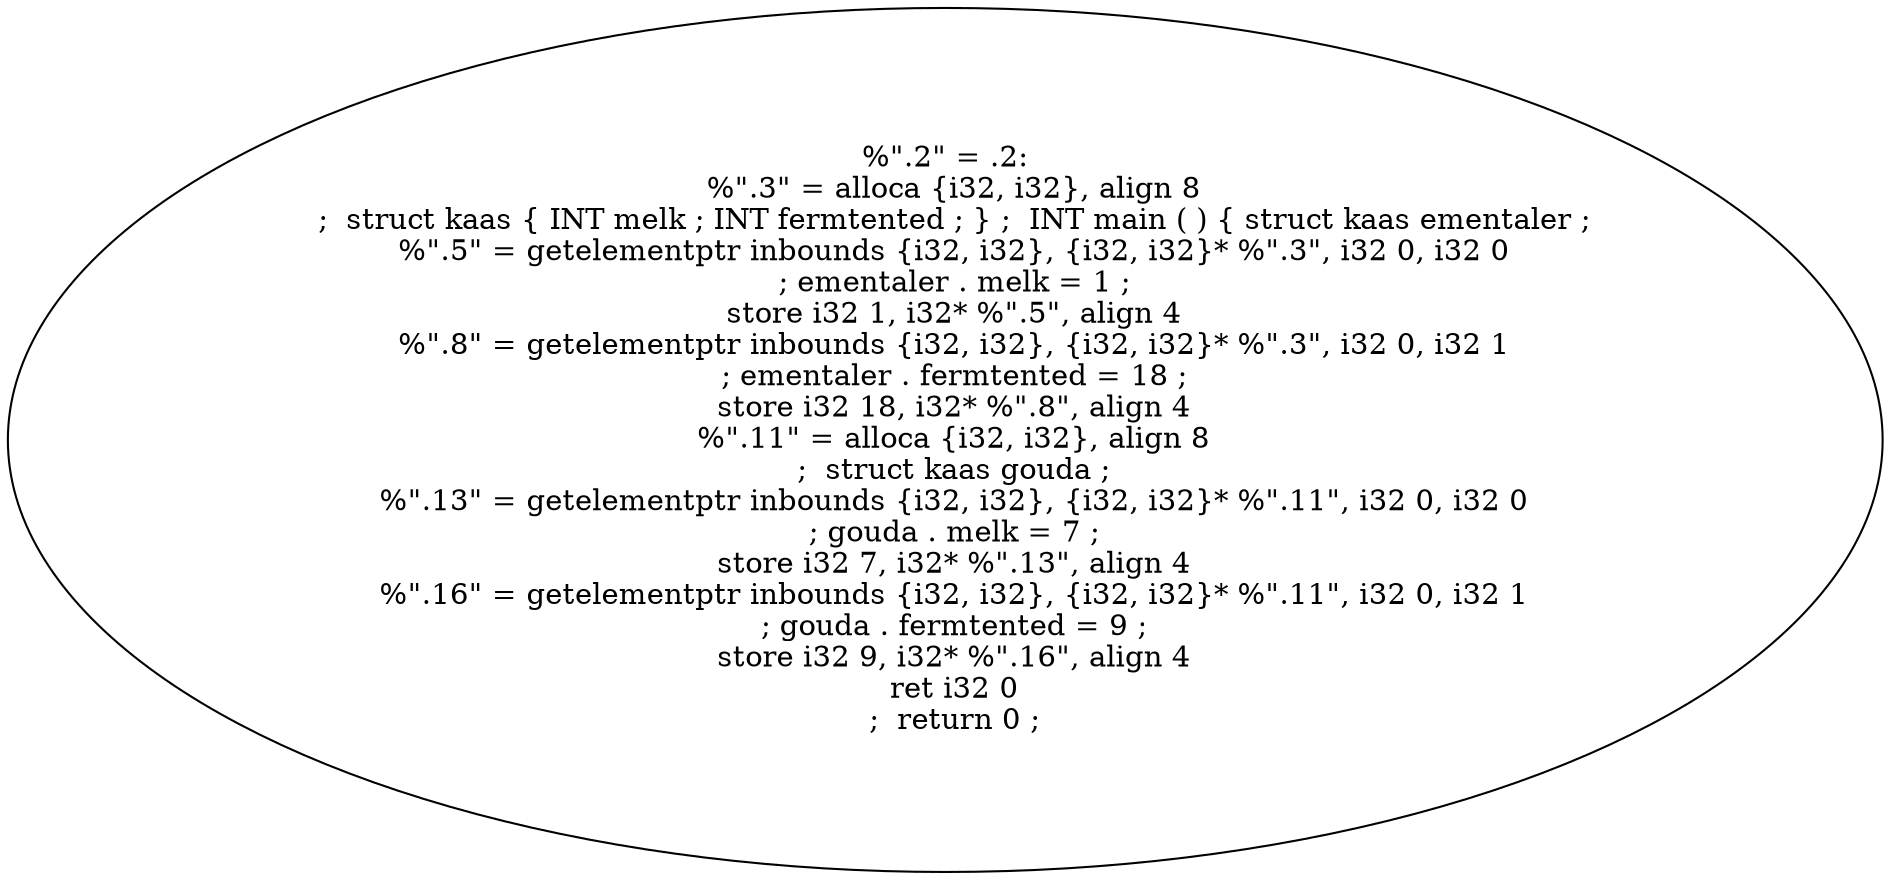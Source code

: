 digraph AST {
  "135951640403760" [label="%\".2\" = .2:
  %\".3\" = alloca {i32, i32}, align 8
  ;  struct kaas { INT melk ; INT fermtented ; } ;  INT main ( ) { struct kaas ementaler ;
  %\".5\" = getelementptr inbounds {i32, i32}, {i32, i32}* %\".3\", i32 0, i32 0
  ; ementaler . melk = 1 ;
  store i32 1, i32* %\".5\", align 4
  %\".8\" = getelementptr inbounds {i32, i32}, {i32, i32}* %\".3\", i32 0, i32 1
  ; ementaler . fermtented = 18 ;
  store i32 18, i32* %\".8\", align 4
  %\".11\" = alloca {i32, i32}, align 8
  ;  struct kaas gouda ;
  %\".13\" = getelementptr inbounds {i32, i32}, {i32, i32}* %\".11\", i32 0, i32 0
  ; gouda . melk = 7 ;
  store i32 7, i32* %\".13\", align 4
  %\".16\" = getelementptr inbounds {i32, i32}, {i32, i32}* %\".11\", i32 0, i32 1
  ; gouda . fermtented = 9 ;
  store i32 9, i32* %\".16\", align 4
  ret i32 0
  ;  return 0 ;"];
}
